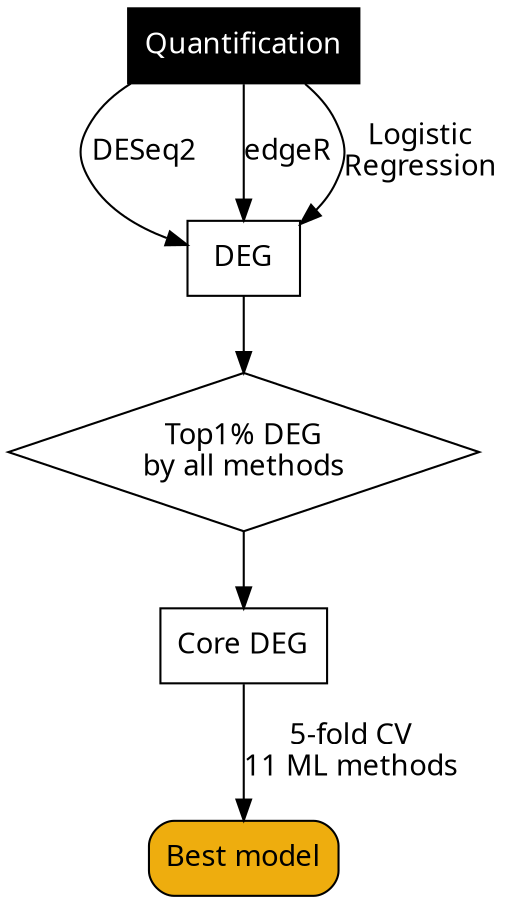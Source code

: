 digraph G {
  /*rankdir=LR; */
  node [fontname = "Handlee", color=black, fontcolor=black];
  edge [fontname = "Handlee", color=black, fontcolor=black];

  quant_pops [
    label = "Quantification";
    shape = rect;
    style = filled;
    fontcolor = white;
  ];

  deg_pops [
    label = "DEG";
    shape = rect;
  ];

  core_deg[
    label = "Core DEG";
    shape = rect;
  ];

  best_model [
    label = "Best model";
    style = "rounded,filled";
    fillcolor = "darkgoldenrod2"
    shape = rect;
    color = black;
  ];

  check_top1[
    label = "Top1% DEG\nby all methods";
    shape = diamond;
  ];

  quant_pops-> deg_pops[label="DESeq2"];
  quant_pops-> deg_pops[label="edgeR"];
  quant_pops-> deg_pops[label="Logistic\nRegression"];

  deg_pops-> check_top1;
  check_top1-> core_deg;
  core_deg-> best_model [label="5-fold CV\n11 ML methods"];

/*
  {rank=same; check_top1  core_deg} 
  {rank=same; best_model deg_pops} 
*/
}
